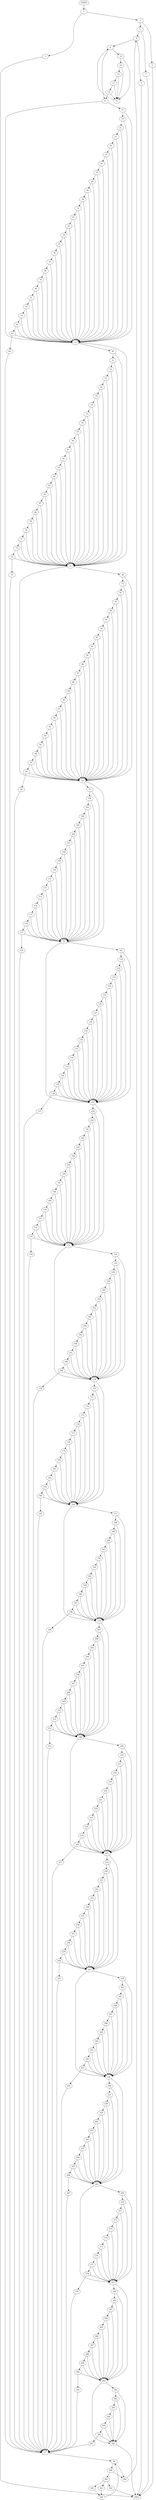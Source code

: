 digraph {
0 [label="START"]
305 [label="EXIT"]
0 -> 1
1 -> 2
1 -> 3
3 -> 305
2 -> 4
2 -> 5
4 -> 305
5 -> 6
5 -> 7
7 -> 305
6 -> 8
6 -> 9
8 -> 10
8 -> 11
9 -> 305
11 -> 12
11 -> 13
10 -> 14
10 -> 15
14 -> 16
14 -> 15
15 -> 8
16 -> 15
16 -> 17
17 -> 15
17 -> 18
18 -> 15
18 -> 11
13 -> 12
13 -> 19
12 -> 20
12 -> 21
19 -> 12
19 -> 22
22 -> 12
22 -> 23
23 -> 12
23 -> 24
24 -> 12
24 -> 25
25 -> 26
25 -> 12
26 -> 12
26 -> 27
27 -> 12
27 -> 28
28 -> 12
28 -> 29
29 -> 30
29 -> 12
30 -> 12
30 -> 31
31 -> 32
31 -> 12
32 -> 12
32 -> 33
33 -> 12
33 -> 34
34 -> 12
34 -> 35
35 -> 36
35 -> 12
36 -> 37
36 -> 12
37 -> 12
37 -> 38
38 -> 12
38 -> 39
39 -> 40
39 -> 12
40 -> 12
40 -> 41
41 -> 12
41 -> 42
42 -> 12
42 -> 43
43 -> 44
43 -> 12
44 -> 12
44 -> 45
45 -> 12
45 -> 46
46 -> 47
47 -> 48
21 -> 49
21 -> 50
20 -> 51
20 -> 21
51 -> 52
51 -> 21
52 -> 53
52 -> 21
53 -> 54
53 -> 21
54 -> 55
54 -> 21
55 -> 56
55 -> 21
56 -> 57
56 -> 21
57 -> 58
57 -> 21
58 -> 59
58 -> 21
59 -> 60
59 -> 21
60 -> 21
60 -> 61
61 -> 62
61 -> 21
62 -> 63
62 -> 21
63 -> 64
63 -> 21
64 -> 21
64 -> 65
65 -> 21
65 -> 66
66 -> 67
66 -> 21
67 -> 68
67 -> 21
68 -> 69
68 -> 21
69 -> 70
69 -> 21
70 -> 21
70 -> 71
71 -> 72
71 -> 21
72 -> 73
72 -> 21
73 -> 74
73 -> 21
74 -> 47
49 -> 50
49 -> 75
50 -> 76
50 -> 77
75 -> 78
75 -> 50
78 -> 50
78 -> 79
79 -> 50
79 -> 80
80 -> 50
80 -> 81
81 -> 50
81 -> 82
82 -> 50
82 -> 83
83 -> 50
83 -> 84
84 -> 50
84 -> 85
85 -> 86
85 -> 50
86 -> 87
86 -> 50
87 -> 88
87 -> 50
88 -> 50
88 -> 89
89 -> 50
89 -> 90
90 -> 50
90 -> 91
91 -> 50
91 -> 92
92 -> 50
92 -> 93
93 -> 94
93 -> 50
94 -> 95
94 -> 50
95 -> 96
95 -> 50
96 -> 50
96 -> 97
97 -> 50
97 -> 98
98 -> 50
98 -> 99
99 -> 47
77 -> 100
77 -> 76
76 -> 101
76 -> 102
100 -> 103
100 -> 76
103 -> 104
103 -> 76
104 -> 105
104 -> 76
105 -> 76
105 -> 106
106 -> 76
106 -> 107
107 -> 108
107 -> 76
108 -> 109
108 -> 76
109 -> 76
109 -> 110
110 -> 76
110 -> 111
111 -> 112
111 -> 76
112 -> 113
112 -> 76
113 -> 114
113 -> 76
114 -> 76
114 -> 115
115 -> 116
115 -> 76
116 -> 117
116 -> 76
117 -> 118
117 -> 76
118 -> 47
101 -> 102
101 -> 119
102 -> 120
102 -> 121
119 -> 122
119 -> 102
122 -> 123
122 -> 102
123 -> 124
123 -> 102
124 -> 125
124 -> 102
125 -> 126
125 -> 102
126 -> 102
126 -> 127
127 -> 128
127 -> 102
128 -> 129
128 -> 102
129 -> 130
129 -> 102
130 -> 131
130 -> 102
131 -> 102
131 -> 132
132 -> 133
132 -> 102
133 -> 134
133 -> 102
134 -> 102
134 -> 135
135 -> 136
135 -> 102
136 -> 137
136 -> 102
137 -> 47
121 -> 138
121 -> 139
120 -> 140
120 -> 121
140 -> 121
140 -> 141
141 -> 121
141 -> 142
142 -> 121
142 -> 143
143 -> 121
143 -> 144
144 -> 121
144 -> 145
145 -> 146
145 -> 121
146 -> 121
146 -> 147
147 -> 148
147 -> 121
148 -> 149
148 -> 121
149 -> 121
149 -> 150
150 -> 121
150 -> 151
151 -> 152
151 -> 121
152 -> 121
152 -> 153
153 -> 154
153 -> 121
154 -> 47
139 -> 138
139 -> 155
138 -> 156
138 -> 157
155 -> 158
155 -> 138
158 -> 159
158 -> 138
159 -> 160
159 -> 138
160 -> 161
160 -> 138
161 -> 138
161 -> 162
162 -> 138
162 -> 163
163 -> 138
163 -> 164
164 -> 138
164 -> 165
165 -> 138
165 -> 166
166 -> 138
166 -> 167
167 -> 138
167 -> 168
168 -> 138
168 -> 169
169 -> 170
169 -> 138
170 -> 47
157 -> 156
157 -> 171
156 -> 172
156 -> 173
171 -> 156
171 -> 174
174 -> 156
174 -> 175
175 -> 156
175 -> 176
176 -> 156
176 -> 177
177 -> 156
177 -> 178
178 -> 156
178 -> 179
179 -> 156
179 -> 180
180 -> 156
180 -> 181
181 -> 156
181 -> 182
182 -> 156
182 -> 183
183 -> 156
183 -> 184
184 -> 156
184 -> 185
185 -> 47
172 -> 186
172 -> 187
173 -> 188
173 -> 172
188 -> 172
188 -> 189
189 -> 172
189 -> 190
190 -> 172
190 -> 191
191 -> 172
191 -> 192
192 -> 172
192 -> 193
193 -> 172
193 -> 194
194 -> 172
194 -> 195
195 -> 172
195 -> 196
196 -> 172
196 -> 197
197 -> 172
197 -> 198
198 -> 172
198 -> 199
199 -> 47
187 -> 186
187 -> 200
186 -> 201
186 -> 202
200 -> 186
200 -> 203
203 -> 186
203 -> 204
204 -> 186
204 -> 205
205 -> 186
205 -> 206
206 -> 186
206 -> 207
207 -> 186
207 -> 208
208 -> 186
208 -> 209
209 -> 186
209 -> 210
210 -> 186
210 -> 211
211 -> 186
211 -> 212
212 -> 213
212 -> 186
213 -> 47
201 -> 214
201 -> 215
202 -> 201
202 -> 216
216 -> 201
216 -> 217
217 -> 201
217 -> 218
218 -> 219
218 -> 201
219 -> 201
219 -> 220
220 -> 221
220 -> 201
221 -> 201
221 -> 222
222 -> 201
222 -> 223
223 -> 224
223 -> 201
224 -> 201
224 -> 225
225 -> 226
225 -> 201
226 -> 227
226 -> 201
227 -> 47
215 -> 228
215 -> 229
214 -> 230
214 -> 215
230 -> 231
230 -> 215
231 -> 215
231 -> 232
232 -> 215
232 -> 233
233 -> 234
233 -> 215
234 -> 215
234 -> 235
235 -> 236
235 -> 215
236 -> 237
236 -> 215
237 -> 238
237 -> 215
238 -> 239
238 -> 215
239 -> 215
239 -> 240
240 -> 215
240 -> 241
241 -> 47
229 -> 242
229 -> 228
228 -> 243
228 -> 244
242 -> 228
242 -> 245
245 -> 246
245 -> 228
246 -> 228
246 -> 247
247 -> 228
247 -> 248
248 -> 249
248 -> 228
249 -> 228
249 -> 250
250 -> 228
250 -> 251
251 -> 228
251 -> 252
252 -> 228
252 -> 253
253 -> 228
253 -> 254
254 -> 47
244 -> 243
244 -> 255
243 -> 256
243 -> 257
255 -> 243
255 -> 258
258 -> 243
258 -> 259
259 -> 243
259 -> 260
260 -> 261
260 -> 243
261 -> 243
261 -> 262
262 -> 243
262 -> 263
263 -> 243
263 -> 264
264 -> 265
264 -> 243
265 -> 243
265 -> 266
266 -> 243
266 -> 267
267 -> 47
257 -> 268
257 -> 269
256 -> 257
256 -> 270
270 -> 271
270 -> 257
271 -> 272
271 -> 257
272 -> 273
272 -> 257
273 -> 274
273 -> 257
274 -> 275
274 -> 257
275 -> 276
275 -> 257
276 -> 277
276 -> 257
277 -> 278
277 -> 257
278 -> 279
278 -> 257
279 -> 47
268 -> 280
268 -> 269
269 -> 281
269 -> 282
280 -> 269
280 -> 283
283 -> 284
283 -> 269
284 -> 269
284 -> 285
285 -> 286
285 -> 269
286 -> 287
286 -> 269
287 -> 269
287 -> 288
288 -> 289
288 -> 269
289 -> 290
289 -> 269
290 -> 269
290 -> 291
291 -> 47
282 -> 305
281 -> 292
281 -> 282
292 -> 282
292 -> 293
293 -> 282
293 -> 294
294 -> 295
294 -> 282
295 -> 282
295 -> 296
296 -> 297
296 -> 282
297 -> 47
48 -> 298
48 -> 299
299 -> 6
298 -> 300
298 -> 299
300 -> 301
300 -> 302
300 -> 303
301 -> 304
303 -> 304
302 -> 305
304 -> 48
}
